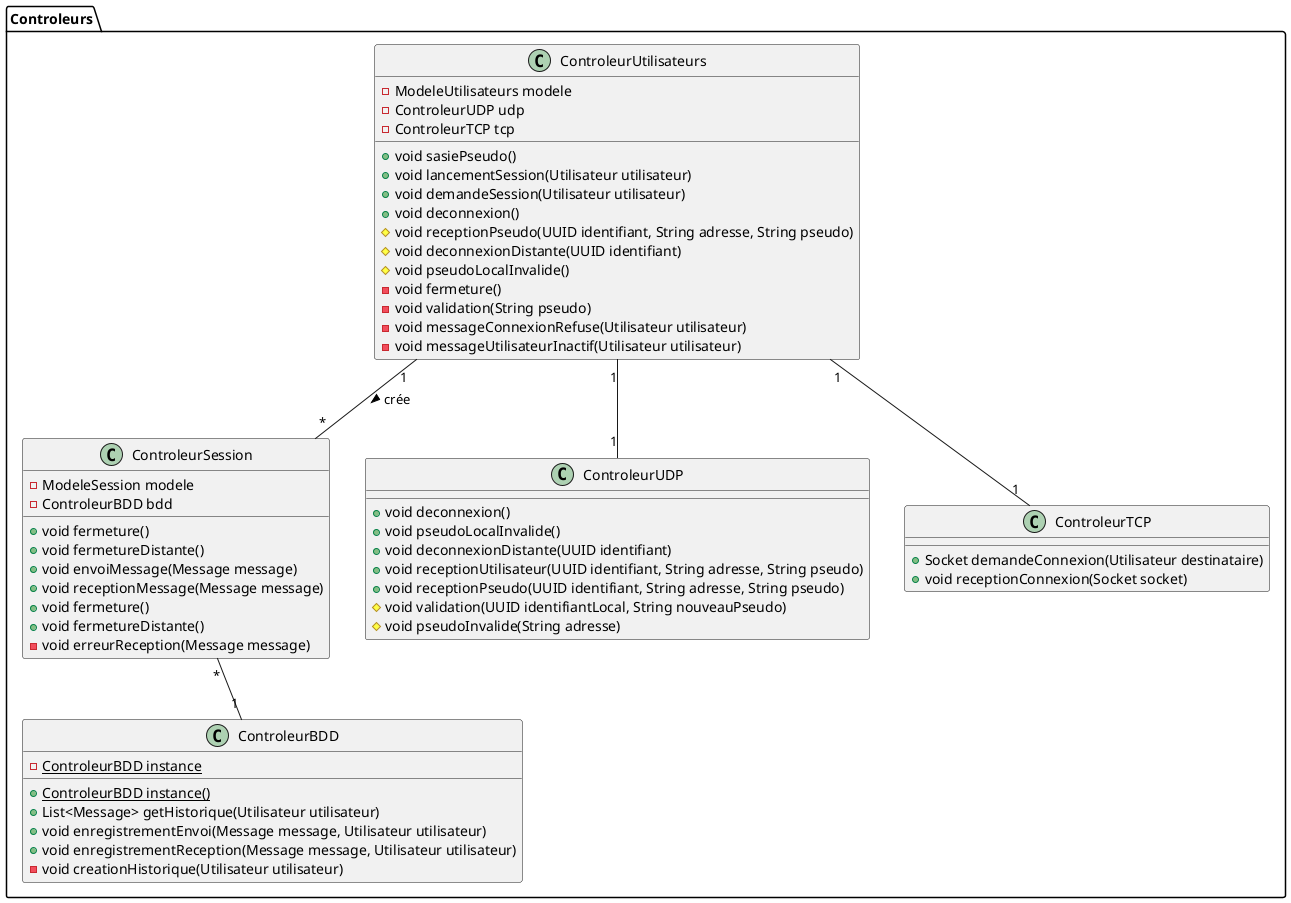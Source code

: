 @startuml controleurs
package "Controleurs" {    
    class ControleurUtilisateurs {        
        - ModeleUtilisateurs modele
        - ControleurUDP udp
        - ControleurTCP tcp
        + void sasiePseudo()
        + void lancementSession(Utilisateur utilisateur)
        + void demandeSession(Utilisateur utilisateur)
        + void deconnexion()
        # void receptionPseudo(UUID identifiant, String adresse, String pseudo)
        # void deconnexionDistante(UUID identifiant)
        # void pseudoLocalInvalide()
        - void fermeture()
        - void validation(String pseudo)
        - void messageConnexionRefuse(Utilisateur utilisateur)        
        - void messageUtilisateurInactif(Utilisateur utilisateur)    
    }    
    class ControleurSession {        
        - ModeleSession modele
        - ControleurBDD bdd
        + void fermeture()
        + void fermetureDistante()
        + void envoiMessage(Message message)
        + void receptionMessage(Message message)
        + void fermeture()
        + void fermetureDistante()
        - void erreurReception(Message message)    
    }    
    class ControleurUDP {
        + void deconnexion()
        + void pseudoLocalInvalide()
        + void deconnexionDistante(UUID identifiant)
        + void receptionUtilisateur(UUID identifiant, String adresse, String pseudo)
        + void receptionPseudo(UUID identifiant, String adresse, String pseudo)
        # void validation(UUID identifiantLocal, String nouveauPseudo)
        # void pseudoInvalide(String adresse)
    }    
    class ControleurTCP {        
        + Socket demandeConnexion(Utilisateur destinataire)
        + void receptionConnexion(Socket socket)
    }
    class ControleurBDD {
        - {static} ControleurBDD instance
        + {static} ControleurBDD instance()
        + List<Message> getHistorique(Utilisateur utilisateur)
        + void enregistrementEnvoi(Message message, Utilisateur utilisateur)        
        + void enregistrementReception(Message message, Utilisateur utilisateur)
        - void creationHistorique(Utilisateur utilisateur)
    }

    ControleurUtilisateurs "1" -- "1" ControleurUDP
    ControleurUtilisateurs "1" -- "1" ControleurTCP
    ControleurUtilisateurs "1" -- "*" ControleurSession : crée >

    ControleurSession "*" -- "1" ControleurBDD
}
@enduml